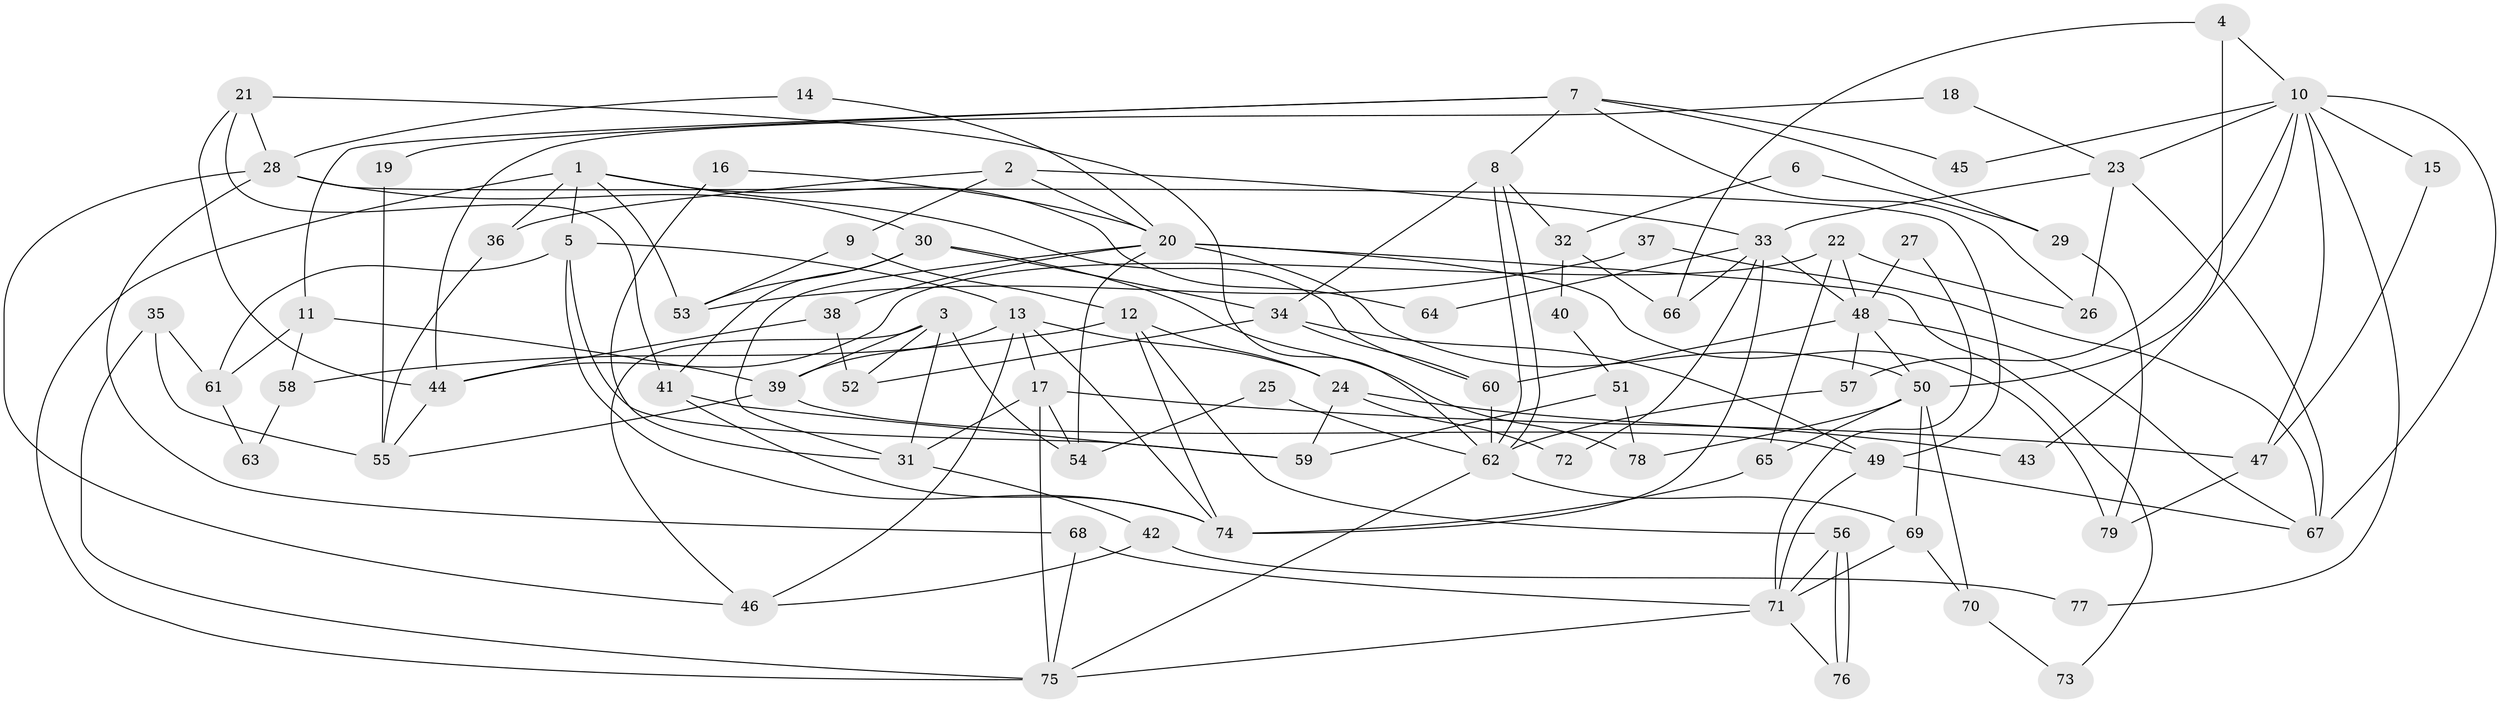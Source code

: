 // coarse degree distribution, {5: 0.2765957446808511, 7: 0.0425531914893617, 8: 0.02127659574468085, 2: 0.23404255319148937, 4: 0.1276595744680851, 3: 0.1702127659574468, 12: 0.02127659574468085, 6: 0.06382978723404255, 11: 0.02127659574468085, 10: 0.02127659574468085}
// Generated by graph-tools (version 1.1) at 2025/54/03/04/25 21:54:17]
// undirected, 79 vertices, 158 edges
graph export_dot {
graph [start="1"]
  node [color=gray90,style=filled];
  1;
  2;
  3;
  4;
  5;
  6;
  7;
  8;
  9;
  10;
  11;
  12;
  13;
  14;
  15;
  16;
  17;
  18;
  19;
  20;
  21;
  22;
  23;
  24;
  25;
  26;
  27;
  28;
  29;
  30;
  31;
  32;
  33;
  34;
  35;
  36;
  37;
  38;
  39;
  40;
  41;
  42;
  43;
  44;
  45;
  46;
  47;
  48;
  49;
  50;
  51;
  52;
  53;
  54;
  55;
  56;
  57;
  58;
  59;
  60;
  61;
  62;
  63;
  64;
  65;
  66;
  67;
  68;
  69;
  70;
  71;
  72;
  73;
  74;
  75;
  76;
  77;
  78;
  79;
  1 -- 60;
  1 -- 5;
  1 -- 36;
  1 -- 53;
  1 -- 64;
  1 -- 75;
  2 -- 20;
  2 -- 33;
  2 -- 9;
  2 -- 36;
  3 -- 46;
  3 -- 39;
  3 -- 31;
  3 -- 52;
  3 -- 54;
  4 -- 10;
  4 -- 50;
  4 -- 66;
  5 -- 13;
  5 -- 74;
  5 -- 59;
  5 -- 61;
  6 -- 32;
  6 -- 29;
  7 -- 11;
  7 -- 8;
  7 -- 19;
  7 -- 26;
  7 -- 29;
  7 -- 45;
  8 -- 34;
  8 -- 62;
  8 -- 62;
  8 -- 32;
  9 -- 53;
  9 -- 12;
  10 -- 67;
  10 -- 57;
  10 -- 15;
  10 -- 23;
  10 -- 43;
  10 -- 45;
  10 -- 47;
  10 -- 77;
  11 -- 61;
  11 -- 39;
  11 -- 58;
  12 -- 74;
  12 -- 24;
  12 -- 56;
  12 -- 58;
  13 -- 39;
  13 -- 74;
  13 -- 17;
  13 -- 24;
  13 -- 46;
  14 -- 20;
  14 -- 28;
  15 -- 47;
  16 -- 20;
  16 -- 31;
  17 -- 75;
  17 -- 31;
  17 -- 47;
  17 -- 54;
  18 -- 23;
  18 -- 44;
  19 -- 55;
  20 -- 31;
  20 -- 54;
  20 -- 38;
  20 -- 50;
  20 -- 73;
  20 -- 79;
  21 -- 41;
  21 -- 62;
  21 -- 28;
  21 -- 44;
  22 -- 44;
  22 -- 48;
  22 -- 26;
  22 -- 65;
  23 -- 26;
  23 -- 33;
  23 -- 67;
  24 -- 43;
  24 -- 59;
  24 -- 72;
  25 -- 54;
  25 -- 62;
  27 -- 48;
  27 -- 71;
  28 -- 68;
  28 -- 30;
  28 -- 46;
  28 -- 49;
  29 -- 79;
  30 -- 41;
  30 -- 34;
  30 -- 53;
  30 -- 78;
  31 -- 42;
  32 -- 66;
  32 -- 40;
  33 -- 48;
  33 -- 64;
  33 -- 66;
  33 -- 72;
  33 -- 74;
  34 -- 49;
  34 -- 52;
  34 -- 60;
  35 -- 75;
  35 -- 55;
  35 -- 61;
  36 -- 55;
  37 -- 53;
  37 -- 67;
  38 -- 52;
  38 -- 44;
  39 -- 55;
  39 -- 49;
  40 -- 51;
  41 -- 74;
  41 -- 59;
  42 -- 46;
  42 -- 77;
  44 -- 55;
  47 -- 79;
  48 -- 60;
  48 -- 67;
  48 -- 50;
  48 -- 57;
  49 -- 71;
  49 -- 67;
  50 -- 65;
  50 -- 69;
  50 -- 70;
  50 -- 78;
  51 -- 59;
  51 -- 78;
  56 -- 76;
  56 -- 76;
  56 -- 71;
  57 -- 62;
  58 -- 63;
  60 -- 62;
  61 -- 63;
  62 -- 75;
  62 -- 69;
  65 -- 74;
  68 -- 75;
  68 -- 71;
  69 -- 70;
  69 -- 71;
  70 -- 73;
  71 -- 75;
  71 -- 76;
}
